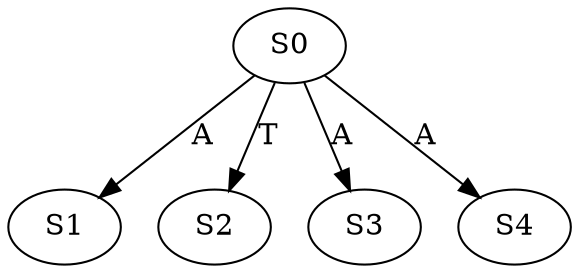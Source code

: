 strict digraph  {
	S0 -> S1 [ label = A ];
	S0 -> S2 [ label = T ];
	S0 -> S3 [ label = A ];
	S0 -> S4 [ label = A ];
}
